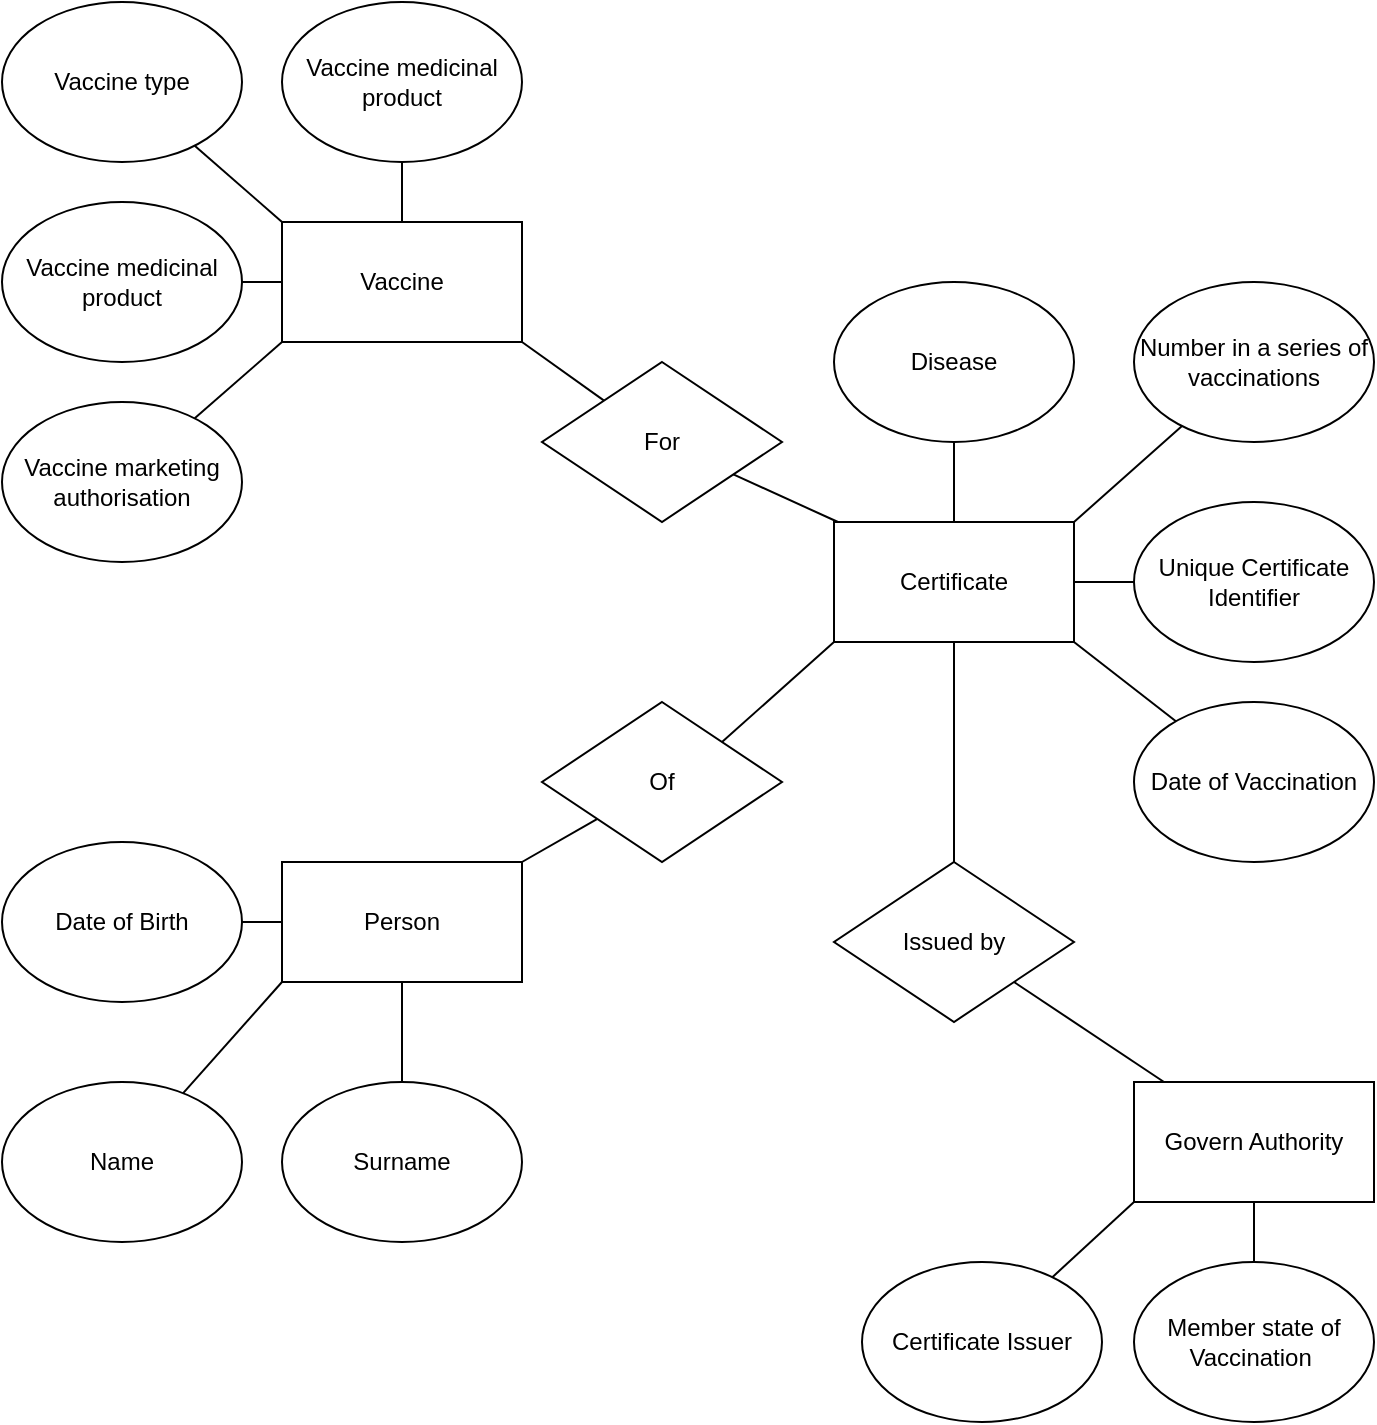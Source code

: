 <mxfile>
    <diagram id="7V-a2IfcfSSXJ5Z-wV9g" name="Pagina-1">
        <mxGraphModel dx="644" dy="797" grid="1" gridSize="10" guides="1" tooltips="1" connect="1" arrows="1" fold="1" page="1" pageScale="1" pageWidth="827" pageHeight="1169" math="0" shadow="0">
            <root>
                <mxCell id="0"/>
                <mxCell id="1" parent="0"/>
                <mxCell id="2" value="Certificate" style="rounded=0;whiteSpace=wrap;html=1;" parent="1" vertex="1">
                    <mxGeometry x="416" y="260" width="120" height="60" as="geometry"/>
                </mxCell>
                <mxCell id="4" value="" style="edgeStyle=none;html=1;endArrow=none;endFill=0;" edge="1" parent="1" source="3" target="2">
                    <mxGeometry relative="1" as="geometry"/>
                </mxCell>
                <mxCell id="3" value="Disease" style="ellipse;whiteSpace=wrap;html=1;" vertex="1" parent="1">
                    <mxGeometry x="416" y="140" width="120" height="80" as="geometry"/>
                </mxCell>
                <mxCell id="7" value="Vaccine medicinal product" style="ellipse;whiteSpace=wrap;html=1;" vertex="1" parent="1">
                    <mxGeometry x="140" width="120" height="80" as="geometry"/>
                </mxCell>
                <mxCell id="11" value="" style="edgeStyle=none;html=1;endArrow=none;endFill=0;" edge="1" parent="1" source="9" target="7">
                    <mxGeometry relative="1" as="geometry"/>
                </mxCell>
                <mxCell id="36" value="" style="edgeStyle=none;html=1;endArrow=none;endFill=0;exitX=1;exitY=1;exitDx=0;exitDy=0;" edge="1" parent="1" source="9" target="35">
                    <mxGeometry relative="1" as="geometry"/>
                </mxCell>
                <mxCell id="9" value="&lt;span&gt;Vaccine&lt;/span&gt;" style="rounded=0;whiteSpace=wrap;html=1;" vertex="1" parent="1">
                    <mxGeometry x="140" y="110" width="120" height="60" as="geometry"/>
                </mxCell>
                <mxCell id="12" value="" style="edgeStyle=none;html=1;endArrow=none;endFill=0;" edge="1" parent="1" source="10" target="9">
                    <mxGeometry relative="1" as="geometry"/>
                </mxCell>
                <mxCell id="10" value="Vaccine medicinal product" style="ellipse;whiteSpace=wrap;html=1;" vertex="1" parent="1">
                    <mxGeometry y="100" width="120" height="80" as="geometry"/>
                </mxCell>
                <mxCell id="14" value="" style="edgeStyle=none;html=1;endArrow=none;endFill=0;entryX=0;entryY=1;entryDx=0;entryDy=0;" edge="1" parent="1" source="13" target="9">
                    <mxGeometry relative="1" as="geometry"/>
                </mxCell>
                <mxCell id="13" value="Vaccine marketing authorisation" style="ellipse;whiteSpace=wrap;html=1;" vertex="1" parent="1">
                    <mxGeometry y="200" width="120" height="80" as="geometry"/>
                </mxCell>
                <mxCell id="34" value="" style="edgeStyle=none;html=1;endArrow=none;endFill=0;entryX=0;entryY=1;entryDx=0;entryDy=0;exitX=1;exitY=0;exitDx=0;exitDy=0;" edge="1" parent="1" source="39" target="2">
                    <mxGeometry relative="1" as="geometry"/>
                </mxCell>
                <mxCell id="40" value="" style="edgeStyle=none;html=1;endArrow=none;endFill=0;exitX=1;exitY=0;exitDx=0;exitDy=0;" edge="1" parent="1" source="15" target="39">
                    <mxGeometry relative="1" as="geometry"/>
                </mxCell>
                <mxCell id="15" value="Person" style="rounded=0;whiteSpace=wrap;html=1;" vertex="1" parent="1">
                    <mxGeometry x="140" y="430" width="120" height="60" as="geometry"/>
                </mxCell>
                <mxCell id="23" value="" style="edgeStyle=none;html=1;endArrow=none;endFill=0;entryX=0;entryY=1;entryDx=0;entryDy=0;" edge="1" parent="1" source="16" target="15">
                    <mxGeometry relative="1" as="geometry"/>
                </mxCell>
                <mxCell id="16" value="Name&lt;span style=&quot;color: rgba(0 , 0 , 0 , 0) ; font-family: monospace ; font-size: 0px&quot;&gt;%3CmxGraphModel%3E%3Croot%3E%3CmxCell%20id%3D%220%22%2F%3E%3CmxCell%20id%3D%221%22%20parent%3D%220%22%2F%3E%3CmxCell%20id%3D%222%22%20value%3D%22Vaccine%20medicinal%20product%22%20style%3D%22ellipse%3BwhiteSpace%3Dwrap%3Bhtml%3D1%3B%22%20vertex%3D%221%22%20parent%3D%221%22%3E%3CmxGeometry%20x%3D%22480%22%20y%3D%22310%22%20width%3D%22120%22%20height%3D%2280%22%20as%3D%22geometry%22%2F%3E%3C%2FmxCell%3E%3C%2Froot%3E%3C%2FmxGraphModel%3E&lt;/span&gt;" style="ellipse;whiteSpace=wrap;html=1;" vertex="1" parent="1">
                    <mxGeometry y="540" width="120" height="80" as="geometry"/>
                </mxCell>
                <mxCell id="22" value="" style="edgeStyle=none;html=1;endArrow=none;endFill=0;" edge="1" parent="1" source="17" target="15">
                    <mxGeometry relative="1" as="geometry"/>
                </mxCell>
                <mxCell id="17" value="Surname" style="ellipse;whiteSpace=wrap;html=1;" vertex="1" parent="1">
                    <mxGeometry x="140" y="540" width="120" height="80" as="geometry"/>
                </mxCell>
                <mxCell id="21" value="" style="edgeStyle=none;html=1;endArrow=none;endFill=0;entryX=0;entryY=0.5;entryDx=0;entryDy=0;" edge="1" parent="1" source="18" target="15">
                    <mxGeometry relative="1" as="geometry"/>
                </mxCell>
                <mxCell id="18" value="Date of Birth" style="ellipse;whiteSpace=wrap;html=1;" vertex="1" parent="1">
                    <mxGeometry y="420" width="120" height="80" as="geometry"/>
                </mxCell>
                <mxCell id="26" value="" style="edgeStyle=none;html=1;endArrow=none;endFill=0;" edge="1" parent="1" source="19" target="2">
                    <mxGeometry relative="1" as="geometry"/>
                </mxCell>
                <mxCell id="19" value="Unique Certificate Identifier" style="ellipse;whiteSpace=wrap;html=1;" vertex="1" parent="1">
                    <mxGeometry x="566" y="250" width="120" height="80" as="geometry"/>
                </mxCell>
                <mxCell id="25" value="" style="edgeStyle=none;html=1;endArrow=none;endFill=0;entryX=0;entryY=0;entryDx=0;entryDy=0;" edge="1" parent="1" source="24" target="9">
                    <mxGeometry relative="1" as="geometry"/>
                </mxCell>
                <mxCell id="24" value="Vaccine type" style="ellipse;whiteSpace=wrap;html=1;" vertex="1" parent="1">
                    <mxGeometry width="120" height="80" as="geometry"/>
                </mxCell>
                <mxCell id="28" value="" style="edgeStyle=none;html=1;endArrow=none;endFill=0;entryX=1;entryY=0;entryDx=0;entryDy=0;" edge="1" parent="1" source="27" target="2">
                    <mxGeometry relative="1" as="geometry"/>
                </mxCell>
                <mxCell id="27" value="Number in a series of vaccinations" style="ellipse;whiteSpace=wrap;html=1;" vertex="1" parent="1">
                    <mxGeometry x="566" y="140" width="120" height="80" as="geometry"/>
                </mxCell>
                <mxCell id="30" value="" style="edgeStyle=none;html=1;endArrow=none;endFill=0;entryX=1;entryY=1;entryDx=0;entryDy=0;" edge="1" parent="1" source="29" target="2">
                    <mxGeometry relative="1" as="geometry"/>
                </mxCell>
                <mxCell id="29" value="Date of Vaccination" style="ellipse;whiteSpace=wrap;html=1;" vertex="1" parent="1">
                    <mxGeometry x="566" y="350" width="120" height="80" as="geometry"/>
                </mxCell>
                <mxCell id="37" value="" style="edgeStyle=none;html=1;endArrow=none;endFill=0;" edge="1" parent="1" source="35">
                    <mxGeometry relative="1" as="geometry">
                        <mxPoint x="418" y="260" as="targetPoint"/>
                    </mxGeometry>
                </mxCell>
                <mxCell id="35" value="For" style="rhombus;whiteSpace=wrap;html=1;" vertex="1" parent="1">
                    <mxGeometry x="270" y="180" width="120" height="80" as="geometry"/>
                </mxCell>
                <mxCell id="39" value="Of" style="rhombus;whiteSpace=wrap;html=1;" vertex="1" parent="1">
                    <mxGeometry x="270" y="350" width="120" height="80" as="geometry"/>
                </mxCell>
                <mxCell id="46" value="" style="edgeStyle=none;html=1;endArrow=none;endFill=0;" edge="1" parent="1" source="41" target="42">
                    <mxGeometry relative="1" as="geometry"/>
                </mxCell>
                <mxCell id="41" value="Member state of Vaccination&amp;nbsp;" style="ellipse;whiteSpace=wrap;html=1;" vertex="1" parent="1">
                    <mxGeometry x="566" y="630" width="120" height="80" as="geometry"/>
                </mxCell>
                <mxCell id="45" value="" style="edgeStyle=none;html=1;endArrow=none;endFill=0;" edge="1" parent="1" source="42" target="43">
                    <mxGeometry relative="1" as="geometry"/>
                </mxCell>
                <mxCell id="42" value="Govern Authority" style="rounded=0;whiteSpace=wrap;html=1;" vertex="1" parent="1">
                    <mxGeometry x="566" y="540" width="120" height="60" as="geometry"/>
                </mxCell>
                <mxCell id="44" value="" style="edgeStyle=none;html=1;endArrow=none;endFill=0;" edge="1" parent="1" source="43" target="2">
                    <mxGeometry relative="1" as="geometry"/>
                </mxCell>
                <mxCell id="43" value="Issued by" style="rhombus;whiteSpace=wrap;html=1;" vertex="1" parent="1">
                    <mxGeometry x="416" y="430" width="120" height="80" as="geometry"/>
                </mxCell>
                <mxCell id="48" value="" style="edgeStyle=none;html=1;endArrow=none;endFill=0;entryX=0;entryY=1;entryDx=0;entryDy=0;" edge="1" parent="1" source="47" target="42">
                    <mxGeometry relative="1" as="geometry"/>
                </mxCell>
                <mxCell id="47" value="Certificate Issuer" style="ellipse;whiteSpace=wrap;html=1;" vertex="1" parent="1">
                    <mxGeometry x="430" y="630" width="120" height="80" as="geometry"/>
                </mxCell>
            </root>
        </mxGraphModel>
    </diagram>
</mxfile>